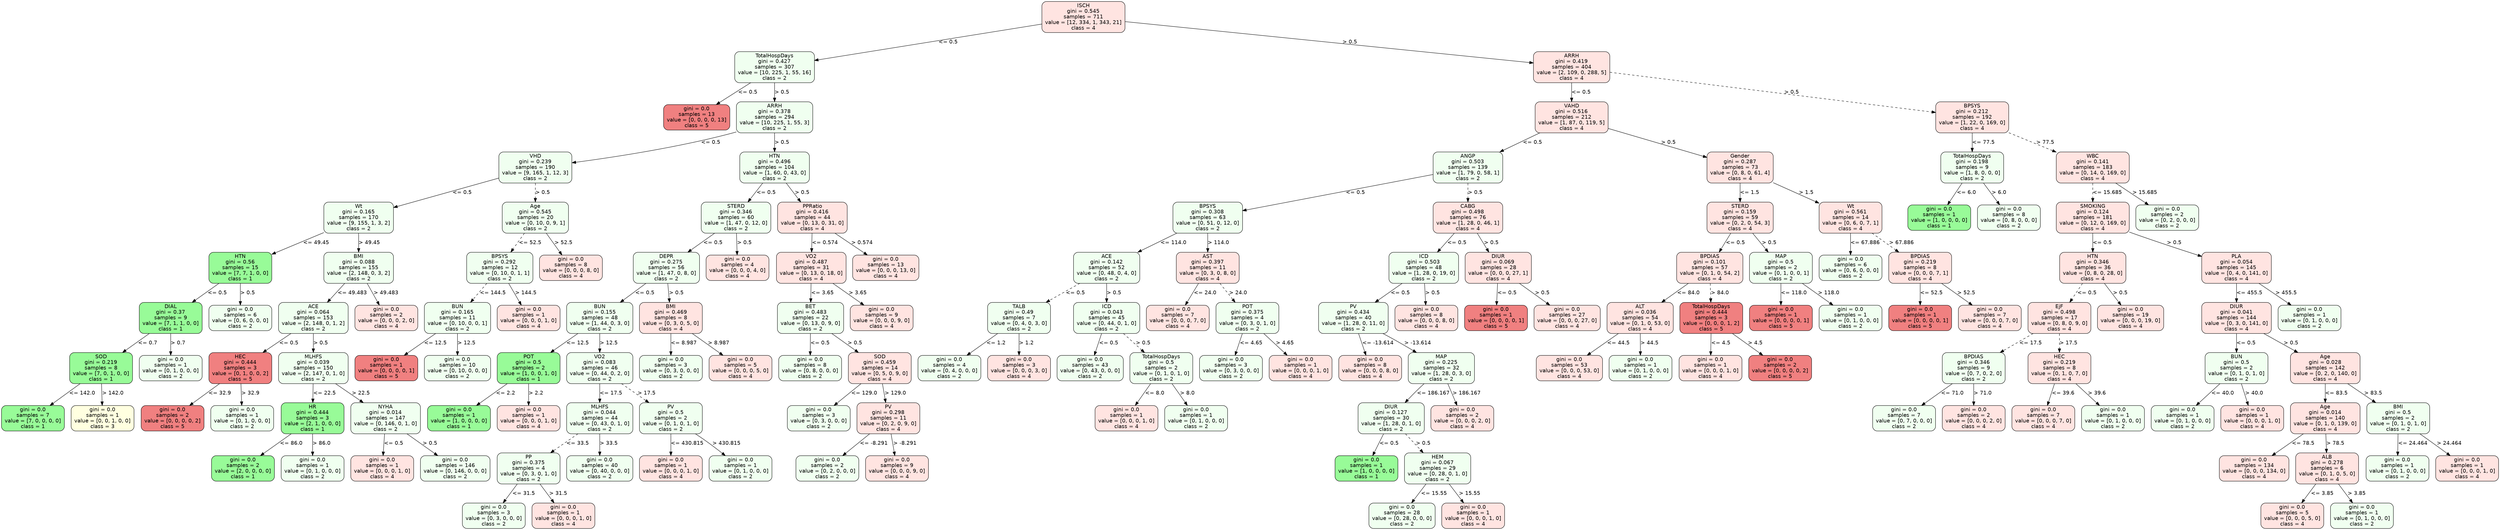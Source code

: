 strict digraph Tree {
	graph [bb="0,0,6670,1408"];
	node [color=black,
		fontname=helvetica,
		label="\N",
		shape=box,
		style="filled, rounded"
	];
	edge [fontname=helvetica];
	0	 [fillcolor=mistyrose,
		height=1.1528,
		label="ISCH\ngini = 0.545\nsamples = 711\nvalue = [12, 334, 1, 343, 21]\nclass = 4",
		pos="2890,1366.5",
		width=3.0833];
	1	 [fillcolor=honeydew,
		height=1.1528,
		label="TotalHospDays\ngini = 0.427\nsamples = 307\nvalue = [10, 225, 1, 55, 16]\nclass = 2",
		pos="2065,1232.5",
		width=2.9583];
	0 -> 1	 [label="<= 0.5",
		labelangle=45,
		labeldistance=2.5,
		lp="2529,1299.5",
		op="<=",
		param=0.5,
		pos="e,2171.6,1249.8 2778.7,1348.4 2622.8,1323.1 2340.7,1277.3 2181.8,1251.5",
		style=solid];
	64	 [fillcolor=mistyrose,
		height=1.1528,
		label="ARRH\ngini = 0.419\nsamples = 404\nvalue = [2, 109, 0, 288, 5]\nclass = 4",
		pos="4194,1232.5",
		width=2.8333];
	0 -> 64	 [label="> 0.5",
		labelangle=-45,
		labeldistance=2.5,
		lp="3602,1299.5",
		op=">",
		param=0.5,
		pos="e,4091.7,1243 3001.2,1355.1 3247.1,1329.8 3834.7,1269.4 4081.7,1244",
		style=solid];
	2	 [fillcolor=lightcoral,
		height=0.94444,
		label="gini = 0.0\nsamples = 13\nvalue = [0, 0, 0, 0, 13]\nclass = 5",
		pos="1857,1098.5",
		width=2.4583];
	1 -> 2	 [label="<= 0.5",
		lp="1994,1165.5",
		op="<=",
		param=0.5,
		pos="e,1909.8,1132.5 2000.3,1190.8 1974.2,1174 1944.2,1154.6 1918.4,1138",
		style=solid];
	3	 [fillcolor=honeydew,
		height=1.1528,
		label="ARRH\ngini = 0.378\nsamples = 294\nvalue = [10, 225, 1, 55, 3]\nclass = 2",
		pos="2065,1098.5",
		width=2.8333];
	1 -> 3	 [label="> 0.5",
		lp="2085,1165.5",
		op=">",
		param=0.5,
		pos="e,2065,1140.1 2065,1190.8 2065,1178 2065,1163.7 2065,1150.2",
		style=solid];
	4	 [fillcolor=honeydew,
		height=1.1528,
		label="VHD\ngini = 0.239\nsamples = 190\nvalue = [9, 165, 1, 12, 3]\nclass = 2",
		pos="1426,964.5",
		width=2.7083];
	3 -> 4	 [label="<= 0.5",
		lp="1895,1031.5",
		op="<=",
		param=0.5,
		pos="e,1523.5,976.1 1962.7,1059.5 1959.8,1058.6 1956.9,1057.8 1954,1057 1810.9,1018.1 1641.4,991.76 1533.7,977.45",
		style=solid];
	33	 [fillcolor=honeydew,
		height=1.1528,
		label="HTN\ngini = 0.496\nsamples = 104\nvalue = [1, 60, 0, 43, 0]\nclass = 2",
		pos="2065,964.5",
		width=2.5833];
	3 -> 33	 [label="> 0.5",
		lp="2085,1031.5",
		op=">",
		param=0.5,
		pos="e,2065,1006.1 2065,1056.8 2065,1044 2065,1029.7 2065,1016.2",
		style=solid];
	5	 [fillcolor=honeydew,
		height=1.1528,
		label="Wt\ngini = 0.165\nsamples = 170\nvalue = [9, 155, 1, 3, 2]\nclass = 2",
		pos="954,830.5",
		width=2.5833];
	4 -> 5	 [label="<= 0.5",
		lp="1231,897.5",
		op="<=",
		param=0.5,
		pos="e,1047.4,857.01 1328.5,936.82 1249.2,914.32 1137.8,882.67 1057.1,859.76",
		style=solid];
	26	 [fillcolor=honeydew,
		height=1.1528,
		label="Age\ngini = 0.545\nsamples = 20\nvalue = [0, 10, 0, 9, 1]\nclass = 2",
		pos="1426,830.5",
		width=2.4583];
	4 -> 26	 [label="> 0.5",
		lp="1446,897.5",
		op=">",
		param=0.5,
		pos="e,1426,872.14 1426,922.84 1426,909.98 1426,895.66 1426,882.21",
		style=dashed];
	6	 [fillcolor=palegreen,
		height=1.1528,
		label="HTN\ngini = 0.56\nsamples = 15\nvalue = [7, 7, 1, 0, 0]\nclass = 1",
		pos="638,696.5",
		width=2.3333];
	5 -> 6	 [label="<= 49.45",
		lp="841,763.5",
		op="<=",
		param=49.45,
		pos="e,722.09,732.16 860.9,791.02 820.11,773.72 772.34,753.47 731.5,736.15",
		style=solid];
	13	 [fillcolor=honeydew,
		height=1.1528,
		label="BMI\ngini = 0.088\nsamples = 155\nvalue = [2, 148, 0, 3, 2]\nclass = 2",
		pos="954,696.5",
		width=2.5833];
	5 -> 13	 [label="> 49.45",
		lp="983,763.5",
		op=">",
		param=49.45,
		pos="e,954,738.14 954,788.84 954,775.98 954,761.66 954,748.21",
		style=solid];
	7	 [fillcolor=palegreen,
		height=1.1528,
		label="DIAL\ngini = 0.37\nsamples = 9\nvalue = [7, 1, 1, 0, 0]\nclass = 1",
		pos="452,562.5",
		width=2.3333];
	6 -> 7	 [label="<= 0.5",
		lp="577,629.5",
		op="<=",
		param=0.5,
		pos="e,509.8,604.14 580.17,654.84 560.49,640.66 538.34,624.7 518.06,610.09",
		style=solid];
	12	 [fillcolor=honeydew,
		height=0.94444,
		label="gini = 0.0\nsamples = 6\nvalue = [0, 6, 0, 0, 0]\nclass = 2",
		pos="638,562.5",
		width=2.3333];
	6 -> 12	 [label="> 0.5",
		lp="658,629.5",
		op=">",
		param=0.5,
		pos="e,638,596.5 638,654.84 638,639.6 638,622.33 638,606.87",
		style=solid];
	8	 [fillcolor=palegreen,
		height=1.1528,
		label="SOD\ngini = 0.219\nsamples = 8\nvalue = [7, 0, 1, 0, 0]\nclass = 1",
		pos="266,428.5",
		width=2.3333];
	7 -> 8	 [label="<= 0.7",
		lp="391,495.5",
		op="<=",
		param=0.7,
		pos="e,323.8,470.14 394.17,520.84 374.49,506.66 352.34,490.7 332.06,476.09",
		style=solid];
	11	 [fillcolor=honeydew,
		height=0.94444,
		label="gini = 0.0\nsamples = 1\nvalue = [0, 1, 0, 0, 0]\nclass = 2",
		pos="452,428.5",
		width=2.3333];
	7 -> 11	 [label="> 0.7",
		lp="472,495.5",
		op=">",
		param=0.7,
		pos="e,452,462.5 452,520.84 452,505.6 452,488.33 452,472.87",
		style=solid];
	9	 [fillcolor=palegreen,
		height=0.94444,
		label="gini = 0.0\nsamples = 7\nvalue = [7, 0, 0, 0, 0]\nclass = 1",
		pos="84,294.5",
		width=2.3333];
	8 -> 9	 [label="<= 142.0",
		lp="216,361.5",
		op="<=",
		param=142.0,
		pos="e,130.18,328.5 209.41,386.84 186.74,370.14 160.72,350.98 138.28,334.46",
		style=solid];
	10	 [fillcolor=lightyellow,
		height=0.94444,
		label="gini = 0.0\nsamples = 1\nvalue = [0, 0, 1, 0, 0]\nclass = 3",
		pos="270,294.5",
		width=2.3333];
	8 -> 10	 [label="> 142.0",
		lp="298,361.5",
		op=">",
		param=142.0,
		pos="e,268.98,328.5 267.24,386.84 267.7,371.6 268.21,354.33 268.68,338.87",
		style=solid];
	14	 [fillcolor=honeydew,
		height=1.1528,
		label="ACE\ngini = 0.064\nsamples = 153\nvalue = [2, 148, 0, 1, 2]\nclass = 2",
		pos="833,562.5",
		width=2.5833];
	13 -> 14	 [label="<= 49.483",
		lp="937.5,629.5",
		op="<=",
		param=49.483,
		pos="e,870.6,604.14 916.38,654.84 904.09,641.22 890.32,625.97 877.56,611.85",
		style=solid];
	25	 [fillcolor=mistyrose,
		height=0.94444,
		label="gini = 0.0\nsamples = 2\nvalue = [0, 0, 0, 2, 0]\nclass = 4",
		pos="1028,562.5",
		width=2.3333];
	13 -> 25	 [label="> 49.483",
		lp="1027.5,629.5",
		op=">",
		param=49.483,
		pos="e,1009.2,596.5 977.01,654.84 985.66,639.17 995.51,621.33 1004.2,605.53",
		style=solid];
	15	 [fillcolor=lightcoral,
		height=1.1528,
		label="HEC\ngini = 0.444\nsamples = 3\nvalue = [0, 1, 0, 0, 2]\nclass = 5",
		pos="638,428.5",
		width=2.3333];
	14 -> 15	 [label="<= 0.5",
		lp="768,495.5",
		op="<=",
		param=0.5,
		pos="e,698.59,470.14 772.37,520.84 751.64,506.59 728.31,490.56 706.97,475.9",
		style=solid];
	18	 [fillcolor=honeydew,
		height=1.1528,
		label="MLHFS\ngini = 0.039\nsamples = 150\nvalue = [2, 147, 0, 1, 0]\nclass = 2",
		pos="833,428.5",
		width=2.5833];
	14 -> 18	 [label="> 0.5",
		lp="853,495.5",
		op=">",
		param=0.5,
		pos="e,833,470.14 833,520.84 833,507.98 833,493.66 833,480.21",
		style=solid];
	16	 [fillcolor=lightcoral,
		height=0.94444,
		label="gini = 0.0\nsamples = 2\nvalue = [0, 0, 0, 0, 2]\nclass = 5",
		pos="457,294.5",
		width=2.3333];
	15 -> 16	 [label="<= 32.9",
		lp="583.5,361.5",
		op="<=",
		param=32.9,
		pos="e,502.93,328.5 581.72,386.84 559.17,370.14 533.29,350.98 510.98,334.46",
		style=solid];
	17	 [fillcolor=honeydew,
		height=0.94444,
		label="gini = 0.0\nsamples = 1\nvalue = [0, 1, 0, 0, 0]\nclass = 2",
		pos="643,294.5",
		width=2.3333];
	15 -> 17	 [label="> 32.9",
		lp="665.5,361.5",
		op=">",
		param=32.9,
		pos="e,641.73,328.5 639.55,386.84 640.12,371.6 640.77,354.33 641.34,338.87",
		style=solid];
	19	 [fillcolor=palegreen,
		height=1.1528,
		label="HR\ngini = 0.444\nsamples = 3\nvalue = [2, 1, 0, 0, 0]\nclass = 1",
		pos="831,294.5",
		width=2.3333];
	18 -> 19	 [label="<= 22.5",
		lp="863.5,361.5",
		op="<=",
		param=22.5,
		pos="e,831.62,336.14 832.38,386.84 832.19,373.98 831.97,359.66 831.77,346.21",
		style=solid];
	22	 [fillcolor=honeydew,
		height=1.1528,
		label="NYHA\ngini = 0.014\nsamples = 147\nvalue = [0, 146, 0, 1, 0]\nclass = 2",
		pos="1026,294.5",
		width=2.5833];
	18 -> 22	 [label="> 22.5",
		lp="960.5,361.5",
		op=">",
		param=22.5,
		pos="e,966.03,336.14 893.01,386.84 913.52,372.59 936.62,356.56 957.73,341.9",
		style=solid];
	20	 [fillcolor=palegreen,
		height=0.94444,
		label="gini = 0.0\nsamples = 2\nvalue = [2, 0, 0, 0, 0]\nclass = 1",
		pos="645,160.5",
		width=2.3333];
	19 -> 20	 [label="<= 86.0",
		lp="774.5,227.5",
		op="<=",
		param=86.0,
		pos="e,692.2,194.5 773.17,252.84 749.99,236.14 723.4,216.98 700.47,200.46",
		style=solid];
	21	 [fillcolor=honeydew,
		height=0.94444,
		label="gini = 0.0\nsamples = 1\nvalue = [0, 1, 0, 0, 0]\nclass = 2",
		pos="831,160.5",
		width=2.3333];
	19 -> 21	 [label="> 86.0",
		lp="855.5,227.5",
		op=">",
		param=86.0,
		pos="e,831,194.5 831,252.84 831,237.6 831,220.33 831,204.87",
		style=solid];
	23	 [fillcolor=mistyrose,
		height=0.94444,
		label="gini = 0.0\nsamples = 1\nvalue = [0, 0, 0, 1, 0]\nclass = 4",
		pos="1017,160.5",
		width=2.3333];
	22 -> 23	 [label="<= 0.5",
		lp="1048,227.5",
		op="<=",
		param=0.5,
		pos="e,1019.3,194.5 1023.2,252.84 1022.2,237.6 1021,220.33 1020,204.87",
		style=solid];
	24	 [fillcolor=honeydew,
		height=0.94444,
		label="gini = 0.0\nsamples = 146\nvalue = [0, 146, 0, 0, 0]\nclass = 2",
		pos="1212,160.5",
		width=2.5833];
	22 -> 24	 [label="> 0.5",
		lp="1145,227.5",
		op=">",
		param=0.5,
		pos="e,1164.8,194.5 1083.8,252.84 1107,236.14 1133.6,216.98 1156.5,200.46",
		style=solid];
	27	 [fillcolor=honeydew,
		height=1.1528,
		label="BPSYS\ngini = 0.292\nsamples = 12\nvalue = [0, 10, 0, 1, 1]\nclass = 2",
		pos="1331,696.5",
		width=2.4583];
	26 -> 27	 [label="<= 52.5",
		lp="1412.5,763.5",
		op="<=",
		param=52.5,
		pos="e,1360.5,738.14 1396.5,788.84 1387,775.48 1376.4,760.54 1366.5,746.64",
		style=dashed];
	32	 [fillcolor=mistyrose,
		height=0.94444,
		label="gini = 0.0\nsamples = 8\nvalue = [0, 0, 0, 8, 0]\nclass = 4",
		pos="1521,696.5",
		width=2.3333];
	26 -> 32	 [label="> 52.5",
		lp="1501.5,763.5",
		op=">",
		param=52.5,
		pos="e,1496.9,730.5 1455.5,788.84 1466.8,773.02 1479.5,754.99 1490.8,739.09",
		style=solid];
	28	 [fillcolor=honeydew,
		height=1.1528,
		label="BUN\ngini = 0.165\nsamples = 11\nvalue = [0, 10, 0, 0, 1]\nclass = 2",
		pos="1218,562.5",
		width=2.4583];
	27 -> 28	 [label="<= 144.5",
		lp="1313,629.5",
		op="<=",
		param=144.5,
		pos="e,1253.1,604.14 1295.9,654.84 1284.4,641.22 1271.5,625.97 1259.6,611.85",
		style=dashed];
	31	 [fillcolor=mistyrose,
		height=0.94444,
		label="gini = 0.0\nsamples = 1\nvalue = [0, 0, 0, 1, 0]\nclass = 4",
		pos="1408,562.5",
		width=2.3333];
	27 -> 31	 [label="> 144.5",
		lp="1401,629.5",
		op=">",
		param=144.5,
		pos="e,1388.5,596.5 1354.9,654.84 1363.9,639.17 1374.2,621.33 1383.3,605.53",
		style=solid];
	29	 [fillcolor=lightcoral,
		height=0.94444,
		label="gini = 0.0\nsamples = 1\nvalue = [0, 0, 0, 0, 1]\nclass = 5",
		pos="1028,428.5",
		width=2.3333];
	28 -> 29	 [label="<= 12.5",
		lp="1159.5,495.5",
		op="<=",
		param=12.5,
		pos="e,1076.2,462.5 1158.9,520.84 1135.3,504.14 1108.1,484.98 1084.7,468.46",
		style=solid];
	30	 [fillcolor=honeydew,
		height=0.94444,
		label="gini = 0.0\nsamples = 10\nvalue = [0, 10, 0, 0, 0]\nclass = 2",
		pos="1218,428.5",
		width=2.4583];
	28 -> 30	 [label="> 12.5",
		lp="1242.5,495.5",
		op=">",
		param=12.5,
		pos="e,1218,462.5 1218,520.84 1218,505.6 1218,488.33 1218,472.87",
		style=solid];
	34	 [fillcolor=honeydew,
		height=1.1528,
		label="STERD\ngini = 0.346\nsamples = 60\nvalue = [1, 47, 0, 12, 0]\nclass = 2",
		pos="1962,830.5",
		width=2.5833];
	33 -> 34	 [label="<= 0.5",
		lp="2043,897.5",
		op="<=",
		param=0.5,
		pos="e,1994,872.14 2033,922.84 2022.6,909.35 2011,894.26 2000.2,880.24",
		style=solid];
	53	 [fillcolor=mistyrose,
		height=1.1528,
		label="PPRatio\ngini = 0.416\nsamples = 44\nvalue = [0, 13, 0, 31, 0]\nclass = 4",
		pos="2166,830.5",
		width=2.5833];
	33 -> 53	 [label="> 0.5",
		lp="2139,897.5",
		op=">",
		param=0.5,
		pos="e,2134.6,872.14 2096.4,922.84 2106.6,909.35 2117.9,894.26 2128.5,880.24",
		style=solid];
	35	 [fillcolor=honeydew,
		height=1.1528,
		label="DEPR\ngini = 0.275\nsamples = 56\nvalue = [1, 47, 0, 8, 0]\nclass = 2",
		pos="1776,696.5",
		width=2.4583];
	34 -> 35	 [label="<= 0.5",
		lp="1901,763.5",
		op="<=",
		param=0.5,
		pos="e,1833.8,738.14 1904.2,788.84 1884.5,774.66 1862.3,758.7 1842.1,744.09",
		style=solid];
	52	 [fillcolor=mistyrose,
		height=0.94444,
		label="gini = 0.0\nsamples = 4\nvalue = [0, 0, 0, 4, 0]\nclass = 4",
		pos="1966,696.5",
		width=2.3333];
	34 -> 52	 [label="> 0.5",
		lp="1985,763.5",
		op=">",
		param=0.5,
		pos="e,1965,730.5 1963.2,788.84 1963.7,773.6 1964.2,756.33 1964.7,740.87",
		style=solid];
	36	 [fillcolor=honeydew,
		height=1.1528,
		label="BUN\ngini = 0.155\nsamples = 48\nvalue = [1, 44, 0, 3, 0]\nclass = 2",
		pos="1598,562.5",
		width=2.4583];
	35 -> 36	 [label="<= 0.5",
		lp="1719,629.5",
		op="<=",
		param=0.5,
		pos="e,1653.3,604.14 1720.7,654.84 1701.9,640.72 1680.8,624.84 1661.5,610.29",
		style=solid];
	49	 [fillcolor=mistyrose,
		height=1.1528,
		label="BMI\ngini = 0.469\nsamples = 8\nvalue = [0, 3, 0, 5, 0]\nclass = 4",
		pos="1788,562.5",
		width=2.3333];
	35 -> 49	 [label="> 0.5",
		lp="1803,629.5",
		op=">",
		param=0.5,
		pos="e,1784.3,604.14 1779.7,654.84 1780.9,641.98 1782.2,627.66 1783.4,614.21",
		style=solid];
	37	 [fillcolor=palegreen,
		height=1.1528,
		label="POT\ngini = 0.5\nsamples = 2\nvalue = [1, 0, 0, 1, 0]\nclass = 1",
		pos="1408,428.5",
		width=2.3333];
	36 -> 37	 [label="<= 12.5",
		lp="1539.5,495.5",
		op="<=",
		param=12.5,
		pos="e,1467,470.14 1538.9,520.84 1518.8,506.66 1496.2,490.7 1475.5,476.09",
		style=solid];
	40	 [fillcolor=honeydew,
		height=1.1528,
		label="VO2\ngini = 0.083\nsamples = 46\nvalue = [0, 44, 0, 2, 0]\nclass = 2",
		pos="1598,428.5",
		width=2.4583];
	36 -> 40	 [label="> 12.5",
		lp="1622.5,495.5",
		op=">",
		param=12.5,
		pos="e,1598,470.14 1598,520.84 1598,507.98 1598,493.66 1598,480.21",
		style=solid];
	38	 [fillcolor=palegreen,
		height=0.94444,
		label="gini = 0.0\nsamples = 1\nvalue = [1, 0, 0, 0, 0]\nclass = 1",
		pos="1222,294.5",
		width=2.3333];
	37 -> 38	 [label="<= 2.2",
		lp="1347,361.5",
		op="<=",
		param=2.2,
		pos="e,1269.2,328.5 1350.2,386.84 1327,370.14 1300.4,350.98 1277.5,334.46",
		style=solid];
	39	 [fillcolor=mistyrose,
		height=0.94444,
		label="gini = 0.0\nsamples = 1\nvalue = [0, 0, 0, 1, 0]\nclass = 4",
		pos="1408,294.5",
		width=2.3333];
	37 -> 39	 [label="> 2.2",
		lp="1428,361.5",
		op=">",
		param=2.2,
		pos="e,1408,328.5 1408,386.84 1408,371.6 1408,354.33 1408,338.87",
		style=solid];
	41	 [fillcolor=honeydew,
		height=1.1528,
		label="MLHFS\ngini = 0.044\nsamples = 44\nvalue = [0, 43, 0, 1, 0]\nclass = 2",
		pos="1598,294.5",
		width=2.4583];
	40 -> 41	 [label="<= 17.5",
		lp="1628.5,361.5",
		op="<=",
		param=17.5,
		pos="e,1598,336.14 1598,386.84 1598,373.98 1598,359.66 1598,346.21",
		style=solid];
	46	 [fillcolor=honeydew,
		height=1.1528,
		label="PV\ngini = 0.5\nsamples = 2\nvalue = [0, 1, 0, 1, 0]\nclass = 2",
		pos="1788,294.5",
		width=2.3333];
	40 -> 46	 [label="> 17.5",
		lp="1723.5,361.5",
		op=">",
		param=17.5,
		pos="e,1729,336.14 1657.1,386.84 1677.2,372.66 1699.8,356.7 1720.5,342.09",
		style=dashed];
	42	 [fillcolor=honeydew,
		height=1.1528,
		label="PP\ngini = 0.375\nsamples = 4\nvalue = [0, 3, 0, 1, 0]\nclass = 2",
		pos="1408,160.5",
		width=2.3333];
	41 -> 42	 [label="<= 33.5",
		lp="1539.5,227.5",
		op="<=",
		param=33.5,
		pos="e,1467,202.14 1538.9,252.84 1518.8,238.66 1496.2,222.7 1475.5,208.09",
		style=dashed];
	45	 [fillcolor=honeydew,
		height=0.94444,
		label="gini = 0.0\nsamples = 40\nvalue = [0, 40, 0, 0, 0]\nclass = 2",
		pos="1598,160.5",
		width=2.4583];
	41 -> 45	 [label="> 33.5",
		lp="1622.5,227.5",
		op=">",
		param=33.5,
		pos="e,1598,194.5 1598,252.84 1598,237.6 1598,220.33 1598,204.87",
		style=solid];
	43	 [fillcolor=honeydew,
		height=0.94444,
		label="gini = 0.0\nsamples = 3\nvalue = [0, 3, 0, 0, 0]\nclass = 2",
		pos="1315,34",
		width=2.3333];
	42 -> 43	 [label="<= 31.5",
		lp="1392.5,93.5",
		op="<=",
		param=31.5,
		pos="e,1340.1,68.142 1377.3,118.73 1367.3,105.14 1356.2,90.052 1346.2,76.417",
		style=solid];
	44	 [fillcolor=mistyrose,
		height=0.94444,
		label="gini = 0.0\nsamples = 1\nvalue = [0, 0, 0, 1, 0]\nclass = 4",
		pos="1501,34",
		width=2.3333];
	42 -> 44	 [label="> 31.5",
		lp="1485.5,93.5",
		op=">",
		param=31.5,
		pos="e,1475.9,68.142 1438.7,118.73 1448.7,105.14 1459.8,90.052 1469.8,76.417",
		style=solid];
	47	 [fillcolor=mistyrose,
		height=0.94444,
		label="gini = 0.0\nsamples = 1\nvalue = [0, 0, 0, 1, 0]\nclass = 4",
		pos="1788,160.5",
		width=2.3333];
	46 -> 47	 [label="<= 430.815",
		lp="1832,227.5",
		op="<=",
		param=430.815,
		pos="e,1788,194.5 1788,252.84 1788,237.6 1788,220.33 1788,204.87",
		style=solid];
	48	 [fillcolor=honeydew,
		height=0.94444,
		label="gini = 0.0\nsamples = 1\nvalue = [0, 1, 0, 0, 0]\nclass = 2",
		pos="1974,160.5",
		width=2.3333];
	46 -> 48	 [label="> 430.815",
		lp="1937,227.5",
		op=">",
		param=430.815,
		pos="e,1932.5,194.76 1854.3,252.68 1863.1,246.87 1871.8,240.88 1880,235 1894.7,224.45 1910.3,212.47 1924.4,201.26",
		style=solid];
	50	 [fillcolor=honeydew,
		height=0.94444,
		label="gini = 0.0\nsamples = 3\nvalue = [0, 3, 0, 0, 0]\nclass = 2",
		pos="1788,428.5",
		width=2.3333];
	49 -> 50	 [label="<= 8.987",
		lp="1823,495.5",
		op="<=",
		param=8.987,
		pos="e,1788,462.5 1788,520.84 1788,505.6 1788,488.33 1788,472.87",
		style=solid];
	51	 [fillcolor=mistyrose,
		height=0.94444,
		label="gini = 0.0\nsamples = 5\nvalue = [0, 0, 0, 5, 0]\nclass = 4",
		pos="1974,428.5",
		width=2.3333];
	49 -> 51	 [label="> 8.987",
		lp="1916,495.5",
		op=">",
		param=8.987,
		pos="e,1926.8,462.5 1845.8,520.84 1869,504.14 1895.6,484.98 1918.5,468.46",
		style=solid];
	54	 [fillcolor=mistyrose,
		height=1.1528,
		label="VO2\ngini = 0.487\nsamples = 31\nvalue = [0, 13, 0, 18, 0]\nclass = 4",
		pos="2163,696.5",
		width=2.5833];
	53 -> 54	 [label="<= 0.574",
		lp="2200,763.5",
		op="<=",
		param=0.574,
		pos="e,2163.9,738.14 2165.1,788.84 2164.8,775.98 2164.5,761.66 2164.2,748.21",
		style=solid];
	63	 [fillcolor=mistyrose,
		height=0.94444,
		label="gini = 0.0\nsamples = 13\nvalue = [0, 0, 0, 13, 0]\nclass = 4",
		pos="2362,696.5",
		width=2.4583];
	53 -> 63	 [label="> 0.574",
		lp="2299,763.5",
		op=">",
		param=0.574,
		pos="e,2312.3,730.5 2226.9,788.84 2251.5,772.07 2279.6,752.82 2303.9,736.24",
		style=solid];
	55	 [fillcolor=honeydew,
		height=1.1528,
		label="BET\ngini = 0.483\nsamples = 22\nvalue = [0, 13, 0, 9, 0]\nclass = 2",
		pos="2161,562.5",
		width=2.4583];
	54 -> 55	 [label="<= 3.65",
		lp="2193.5,629.5",
		op="<=",
		param=3.65,
		pos="e,2161.6,604.14 2162.4,654.84 2162.2,641.98 2162,627.66 2161.8,614.21",
		style=solid];
	62	 [fillcolor=mistyrose,
		height=0.94444,
		label="gini = 0.0\nsamples = 9\nvalue = [0, 0, 0, 9, 0]\nclass = 4",
		pos="2351,562.5",
		width=2.3333];
	54 -> 62	 [label="> 3.65",
		lp="2287.5,629.5",
		op=">",
		param=3.65,
		pos="e,2303.3,596.5 2221.5,654.84 2244.9,638.14 2271.8,618.98 2294.9,602.46",
		style=solid];
	56	 [fillcolor=honeydew,
		height=0.94444,
		label="gini = 0.0\nsamples = 8\nvalue = [0, 8, 0, 0, 0]\nclass = 2",
		pos="2160,428.5",
		width=2.3333];
	55 -> 56	 [label="<= 0.5",
		lp="2187,495.5",
		op="<=",
		param=0.5,
		pos="e,2160.3,462.5 2160.7,520.84 2160.6,505.6 2160.4,488.33 2160.3,472.87",
		style=solid];
	57	 [fillcolor=mistyrose,
		height=1.1528,
		label="SOD\ngini = 0.459\nsamples = 14\nvalue = [0, 5, 0, 9, 0]\nclass = 4",
		pos="2346,428.5",
		width=2.3333];
	55 -> 57	 [label="> 0.5",
		lp="2280,495.5",
		op=">",
		param=0.5,
		pos="e,2288.5,470.14 2218.5,520.84 2238.1,506.66 2260.1,490.7 2280.3,476.09",
		style=solid];
	58	 [fillcolor=honeydew,
		height=0.94444,
		label="gini = 0.0\nsamples = 3\nvalue = [0, 3, 0, 0, 0]\nclass = 2",
		pos="2183,294.5",
		width=2.3333];
	57 -> 58	 [label="<= 129.0",
		lp="2305,361.5",
		op="<=",
		param=129.0,
		pos="e,2224.4,328.5 2295.3,386.84 2275.2,370.29 2252.1,351.32 2232.1,334.9",
		style=solid];
	59	 [fillcolor=mistyrose,
		height=1.1528,
		label="PV\ngini = 0.298\nsamples = 11\nvalue = [0, 2, 0, 9, 0]\nclass = 4",
		pos="2369,294.5",
		width=2.3333];
	57 -> 59	 [label="> 129.0",
		lp="2388,361.5",
		op=">",
		param=129.0,
		pos="e,2361.9,336.14 2353.2,386.84 2355.4,373.98 2357.8,359.66 2360.1,346.21",
		style=solid];
	60	 [fillcolor=honeydew,
		height=0.94444,
		label="gini = 0.0\nsamples = 2\nvalue = [0, 2, 0, 0, 0]\nclass = 2",
		pos="2206,160.5",
		width=2.3333];
	59 -> 60	 [label="<= -8.291",
		lp="2330.5,227.5",
		op="<=",
		param=-8.291,
		pos="e,2247.4,194.5 2318.3,252.84 2298.2,236.29 2275.1,217.32 2255.1,200.9",
		style=solid];
	61	 [fillcolor=mistyrose,
		height=0.94444,
		label="gini = 0.0\nsamples = 9\nvalue = [0, 0, 0, 9, 0]\nclass = 4",
		pos="2392,160.5",
		width=2.3333];
	59 -> 61	 [label="> -8.291",
		lp="2413.5,227.5",
		op=">",
		param=-8.291,
		pos="e,2386.2,194.5 2376.2,252.84 2378.8,237.46 2381.8,219.99 2384.5,204.42",
		style=solid];
	65	 [fillcolor=mistyrose,
		height=1.1528,
		label="VAHD\ngini = 0.516\nsamples = 212\nvalue = [1, 87, 0, 119, 5]\nclass = 4",
		pos="4194,1098.5",
		width=2.7083];
	64 -> 65	 [label="<= 0.5",
		lp="4220,1165.5",
		op="<=",
		param=0.5,
		pos="e,4194,1140.1 4194,1190.8 4194,1178 4194,1163.7 4194,1150.2",
		style=solid];
	114	 [fillcolor=mistyrose,
		height=1.1528,
		label="BPSYS\ngini = 0.212\nsamples = 192\nvalue = [1, 22, 0, 169, 0]\nclass = 4",
		pos="5264,1098.5",
		width=2.7083];
	64 -> 114	 [label="> 0.5",
		lp="4782,1165.5",
		op=">",
		param=0.5,
		pos="e,5166.3,1110.7 4296.1,1219.7 4498.6,1194.4 4949.3,1137.9 5156.3,1112",
		style=dashed];
	66	 [fillcolor=honeydew,
		height=1.1528,
		label="ANGP\ngini = 0.503\nsamples = 139\nvalue = [1, 79, 0, 58, 1]\nclass = 2",
		pos="3917,964.5",
		width=2.5833];
	65 -> 66	 [label="<= 0.5",
		lp="4090,1031.5",
		op="<=",
		param=0.5,
		pos="e,4003.1,1006.1 4107.9,1056.8 4077.5,1042.2 4043.2,1025.6 4012.2,1010.5",
		style=solid];
	97	 [fillcolor=mistyrose,
		height=1.1528,
		label="Gender\ngini = 0.287\nsamples = 73\nvalue = [0, 8, 0, 61, 4]\nclass = 4",
		pos="4644,964.5",
		width=2.4583];
	65 -> 97	 [label="> 0.5",
		lp="4453,1031.5",
		op=">",
		param=0.5,
		pos="e,4555.3,990.91 4291.6,1069.4 4366.7,1047.1 4470,1016.3 4545.4,993.88",
		style=solid];
	67	 [fillcolor=honeydew,
		height=1.1528,
		label="BPSYS\ngini = 0.308\nsamples = 63\nvalue = [0, 51, 0, 12, 0]\nclass = 2",
		pos="3222,830.5",
		width=2.5833];
	66 -> 67	 [label="<= 0.5",
		lp="3617,897.5",
		op="<=",
		param=0.5,
		pos="e,3315,848.43 3824,946.57 3694.3,921.56 3459.8,876.35 3324.9,850.35",
		style=solid];
	82	 [fillcolor=mistyrose,
		height=1.1528,
		label="CABG\ngini = 0.498\nsamples = 76\nvalue = [1, 28, 0, 46, 1]\nclass = 4",
		pos="3917,830.5",
		width=2.5833];
	66 -> 82	 [label="> 0.5",
		lp="3937,897.5",
		op=">",
		param=0.5,
		pos="e,3917,872.14 3917,922.84 3917,909.98 3917,895.66 3917,882.21",
		style=dashed];
	68	 [fillcolor=honeydew,
		height=1.1528,
		label="ACE\ngini = 0.142\nsamples = 52\nvalue = [0, 48, 0, 4, 0]\nclass = 2",
		pos="2952,696.5",
		width=2.4583];
	67 -> 68	 [label="<= 114.0",
		lp="3131,763.5",
		op="<=",
		param=114.0,
		pos="e,3035.9,738.14 3138.1,788.84 3108.6,774.21 3075.3,757.71 3045.2,742.73",
		style=solid];
	77	 [fillcolor=mistyrose,
		height=1.1528,
		label="AST\ngini = 0.397\nsamples = 11\nvalue = [0, 3, 0, 8, 0]\nclass = 4",
		pos="3222,696.5",
		width=2.3333];
	67 -> 77	 [label="> 114.0",
		lp="3251,763.5",
		op=">",
		param=114.0,
		pos="e,3222,738.14 3222,788.84 3222,775.98 3222,761.66 3222,748.21",
		style=solid];
	69	 [fillcolor=honeydew,
		height=1.1528,
		label="TALB\ngini = 0.49\nsamples = 7\nvalue = [0, 4, 0, 3, 0]\nclass = 2",
		pos="2718,562.5",
		width=2.3333];
	68 -> 69	 [label="<= 0.5",
		lp="2869,629.5",
		op="<=",
		param=0.5,
		pos="e,2790.7,604.14 2879.2,654.84 2853.9,640.34 2825.4,623.99 2799.4,609.12",
		style=dashed];
	72	 [fillcolor=honeydew,
		height=1.1528,
		label="ICD\ngini = 0.043\nsamples = 45\nvalue = [0, 44, 0, 1, 0]\nclass = 2",
		pos="2952,562.5",
		width=2.4583];
	68 -> 72	 [label="> 0.5",
		lp="2972,629.5",
		op=">",
		param=0.5,
		pos="e,2952,604.14 2952,654.84 2952,641.98 2952,627.66 2952,614.21",
		style=solid];
	70	 [fillcolor=honeydew,
		height=0.94444,
		label="gini = 0.0\nsamples = 4\nvalue = [0, 4, 0, 0, 0]\nclass = 2",
		pos="2532,428.5",
		width=2.3333];
	69 -> 70	 [label="<= 1.2",
		lp="2657,495.5",
		op="<=",
		param=1.2,
		pos="e,2579.2,462.5 2660.2,520.84 2637,504.14 2610.4,484.98 2587.5,468.46",
		style=solid];
	71	 [fillcolor=mistyrose,
		height=0.94444,
		label="gini = 0.0\nsamples = 3\nvalue = [0, 0, 0, 3, 0]\nclass = 4",
		pos="2718,428.5",
		width=2.3333];
	69 -> 71	 [label="> 1.2",
		lp="2738,495.5",
		op=">",
		param=1.2,
		pos="e,2718,462.5 2718,520.84 2718,505.6 2718,488.33 2718,472.87",
		style=solid];
	73	 [fillcolor=honeydew,
		height=0.94444,
		label="gini = 0.0\nsamples = 43\nvalue = [0, 43, 0, 0, 0]\nclass = 2",
		pos="2908,428.5",
		width=2.4583];
	72 -> 73	 [label="<= 0.5",
		lp="2958,495.5",
		op="<=",
		param=0.5,
		pos="e,2919.2,462.5 2938.3,520.84 2933.3,505.46 2927.5,487.99 2922.4,472.42",
		style=solid];
	74	 [fillcolor=honeydew,
		height=1.1528,
		label="TotalHospDays\ngini = 0.5\nsamples = 2\nvalue = [0, 1, 0, 1, 0]\nclass = 2",
		pos="3098,428.5",
		width=2.3333];
	72 -> 74	 [label="> 0.5",
		lp="3050,495.5",
		op=">",
		param=0.5,
		pos="e,3052.6,470.14 2997.4,520.84 3012.5,506.97 3029.5,491.41 3045.1,477.07",
		style=dashed];
	75	 [fillcolor=mistyrose,
		height=0.94444,
		label="gini = 0.0\nsamples = 1\nvalue = [0, 0, 0, 1, 0]\nclass = 4",
		pos="3005,294.5",
		width=2.3333];
	74 -> 75	 [label="<= 8.0",
		lp="3081,361.5",
		op="<=",
		param=8.0,
		pos="e,3028.6,328.5 3069.1,386.84 3058.1,371.02 3045.6,352.99 3034.6,337.09",
		style=solid];
	76	 [fillcolor=honeydew,
		height=0.94444,
		label="gini = 0.0\nsamples = 1\nvalue = [0, 1, 0, 0, 0]\nclass = 2",
		pos="3191,294.5",
		width=2.3333];
	74 -> 76	 [label="> 8.0",
		lp="3168,361.5",
		op=">",
		param=8.0,
		pos="e,3167.4,328.5 3126.9,386.84 3137.9,371.02 3150.4,352.99 3161.4,337.09",
		style=solid];
	78	 [fillcolor=mistyrose,
		height=0.94444,
		label="gini = 0.0\nsamples = 7\nvalue = [0, 0, 0, 7, 0]\nclass = 4",
		pos="3142,562.5",
		width=2.3333];
	77 -> 78	 [label="<= 24.0",
		lp="3215.5,629.5",
		op="<=",
		param=24.0,
		pos="e,3162.3,596.5 3197.1,654.84 3187.7,639.02 3176.9,620.99 3167.4,605.09",
		style=solid];
	79	 [fillcolor=honeydew,
		height=1.1528,
		label="POT\ngini = 0.375\nsamples = 4\nvalue = [0, 3, 0, 1, 0]\nclass = 2",
		pos="3328,562.5",
		width=2.3333];
	77 -> 79	 [label="> 24.0",
		lp="3303.5,629.5",
		op=">",
		param=24.0,
		pos="e,3295.1,604.14 3255,654.84 3265.6,641.35 3277.6,626.26 3288.7,612.24",
		style=dashed];
	80	 [fillcolor=honeydew,
		height=0.94444,
		label="gini = 0.0\nsamples = 3\nvalue = [0, 3, 0, 0, 0]\nclass = 2",
		pos="3284,428.5",
		width=2.3333];
	79 -> 80	 [label="<= 4.65",
		lp="3338.5,495.5",
		op="<=",
		param=4.65,
		pos="e,3295.2,462.5 3314.3,520.84 3309.3,505.46 3303.5,487.99 3298.4,472.42",
		style=solid];
	81	 [fillcolor=mistyrose,
		height=0.94444,
		label="gini = 0.0\nsamples = 1\nvalue = [0, 0, 0, 1, 0]\nclass = 4",
		pos="3470,428.5",
		width=2.3333];
	79 -> 81	 [label="> 4.65",
		lp="3428.5,495.5",
		op=">",
		param=4.65,
		pos="e,3434,462.5 3372.2,520.84 3389.4,504.58 3409.1,485.99 3426.3,469.77",
		style=solid];
	83	 [fillcolor=honeydew,
		height=1.1528,
		label="ICD\ngini = 0.503\nsamples = 48\nvalue = [1, 28, 0, 19, 0]\nclass = 2",
		pos="3799,696.5",
		width=2.5833];
	82 -> 83	 [label="<= 0.5",
		lp="3888,763.5",
		op="<=",
		param=0.5,
		pos="e,3835.7,738.14 3880.3,788.84 3868.3,775.22 3854.9,759.97 3842.5,745.85",
		style=solid];
	94	 [fillcolor=mistyrose,
		height=1.1528,
		label="DIUR\ngini = 0.069\nsamples = 28\nvalue = [0, 0, 0, 27, 1]\nclass = 4",
		pos="3998,696.5",
		width=2.4583];
	82 -> 94	 [label="> 0.5",
		lp="3980,763.5",
		op=">",
		param=0.5,
		pos="e,3972.8,738.14 3942.2,788.84 3950.2,775.6 3959.1,760.82 3967.5,747.03",
		style=solid];
	84	 [fillcolor=honeydew,
		height=1.1528,
		label="PV\ngini = 0.434\nsamples = 40\nvalue = [1, 28, 0, 11, 0]\nclass = 2",
		pos="3611,562.5",
		width=2.5833];
	83 -> 84	 [label="<= 0.5",
		lp="3737,629.5",
		op="<=",
		param=0.5,
		pos="e,3669.4,604.14 3740.5,654.84 3720.7,640.66 3698.3,624.7 3677.8,610.09",
		style=solid];
	93	 [fillcolor=mistyrose,
		height=0.94444,
		label="gini = 0.0\nsamples = 8\nvalue = [0, 0, 0, 8, 0]\nclass = 4",
		pos="3806,562.5",
		width=2.3333];
	83 -> 93	 [label="> 0.5",
		lp="3823,629.5",
		op=">",
		param=0.5,
		pos="e,3804.2,596.5 3801.2,654.84 3802,639.6 3802.9,622.33 3803.7,606.87",
		style=solid];
	85	 [fillcolor=mistyrose,
		height=0.94444,
		label="gini = 0.0\nsamples = 8\nvalue = [0, 0, 0, 8, 0]\nclass = 4",
		pos="3656,428.5",
		width=2.3333];
	84 -> 85	 [label="<= -13.614",
		lp="3677,495.5",
		op="<=",
		param=-13.614,
		pos="e,3644.6,462.5 3625,520.84 3630.2,505.46 3636,487.99 3641.3,472.42",
		style=solid];
	86	 [fillcolor=honeydew,
		height=1.1528,
		label="MAP\ngini = 0.225\nsamples = 32\nvalue = [1, 28, 0, 3, 0]\nclass = 2",
		pos="3846,428.5",
		width=2.4583];
	84 -> 86	 [label="> -13.614",
		lp="3783,495.5",
		op=">",
		param=-13.614,
		pos="e,3778.7,470.18 3690.5,520.96 3701.5,515.02 3712.6,508.93 3723,503 3738.2,494.34 3754.4,484.83 3769.8,475.58",
		style=solid];
	87	 [fillcolor=honeydew,
		height=1.1528,
		label="DIUR\ngini = 0.127\nsamples = 30\nvalue = [1, 28, 0, 1, 0]\nclass = 2",
		pos="3712,294.5",
		width=2.4583];
	86 -> 87	 [label="<= 186.167",
		lp="3825,361.5",
		op="<=",
		param=186.167,
		pos="e,3749.4,336.06 3799.4,386.7 3793.1,380.84 3786.9,374.82 3781,369 3772.9,360.92 3764.4,352.15 3756.4,343.55",
		style=solid];
	92	 [fillcolor=mistyrose,
		height=0.94444,
		label="gini = 0.0\nsamples = 2\nvalue = [0, 0, 0, 2, 0]\nclass = 4",
		pos="3902,294.5",
		width=2.3333];
	86 -> 92	 [label="> 186.167",
		lp="3914,361.5",
		op=">",
		param=186.167,
		pos="e,3887.8,328.5 3863.4,386.84 3869.9,371.31 3877.3,353.66 3883.8,337.98",
		style=solid];
	88	 [fillcolor=palegreen,
		height=0.94444,
		label="gini = 0.0\nsamples = 1\nvalue = [1, 0, 0, 0, 0]\nclass = 1",
		pos="3646,160.5",
		width=2.3333];
	87 -> 88	 [label="<= 0.5",
		lp="3707,227.5",
		op="<=",
		param=0.5,
		pos="e,3662.7,194.5 3691.5,252.84 3683.8,237.17 3675,219.33 3667.2,203.53",
		style=solid];
	89	 [fillcolor=honeydew,
		height=1.1528,
		label="HEM\ngini = 0.067\nsamples = 29\nvalue = [0, 28, 0, 1, 0]\nclass = 2",
		pos="3836,160.5",
		width=2.4583];
	87 -> 89	 [label="> 0.5",
		lp="3798,227.5",
		op=">",
		param=0.5,
		pos="e,3797.5,202.14 3750.6,252.84 3763.2,239.22 3777.3,223.97 3790.3,209.85",
		style=dashed];
	90	 [fillcolor=honeydew,
		height=0.94444,
		label="gini = 0.0\nsamples = 28\nvalue = [0, 28, 0, 0, 0]\nclass = 2",
		pos="3741,34",
		width=2.4583];
	89 -> 90	 [label="<= 15.55",
		lp="3824,93.5",
		op="<=",
		param=15.55,
		pos="e,3766.6,68.142 3804.6,118.73 3794.4,105.14 3783.1,90.052 3772.9,76.417",
		style=solid];
	91	 [fillcolor=mistyrose,
		height=0.94444,
		label="gini = 0.0\nsamples = 1\nvalue = [0, 0, 0, 1, 0]\nclass = 4",
		pos="3931,34",
		width=2.3333];
	89 -> 91	 [label="> 15.55",
		lp="3919,93.5",
		op=">",
		param=15.55,
		pos="e,3905.4,68.142 3867.4,118.73 3877.6,105.14 3888.9,90.052 3899.1,76.417",
		style=solid];
	95	 [fillcolor=lightcoral,
		height=0.94444,
		label="gini = 0.0\nsamples = 1\nvalue = [0, 0, 0, 0, 1]\nclass = 5",
		pos="3992,562.5",
		width=2.3333];
	94 -> 95	 [label="<= 0.5",
		lp="4022,629.5",
		op="<=",
		param=0.5,
		pos="e,3993.5,596.5 3996.1,654.84 3995.5,639.6 3994.7,622.33 3994,606.87",
		style=solid];
	96	 [fillcolor=mistyrose,
		height=0.94444,
		label="gini = 0.0\nsamples = 27\nvalue = [0, 0, 0, 27, 0]\nclass = 4",
		pos="4182,562.5",
		width=2.4583];
	94 -> 96	 [label="> 0.5",
		lp="4116,629.5",
		op=">",
		param=0.5,
		pos="e,4135.3,596.5 4055.2,654.84 4078.1,638.14 4104.4,618.98 4127.1,602.46",
		style=solid];
	98	 [fillcolor=mistyrose,
		height=1.1528,
		label="STERD\ngini = 0.159\nsamples = 59\nvalue = [0, 2, 0, 54, 3]\nclass = 4",
		pos="4644,830.5",
		width=2.4583];
	97 -> 98	 [label="<= 1.5",
		lp="4670,897.5",
		op="<=",
		param=1.5,
		pos="e,4644,872.14 4644,922.84 4644,909.98 4644,895.66 4644,882.21",
		style=solid];
	109	 [fillcolor=mistyrose,
		height=1.1528,
		label="Wt\ngini = 0.561\nsamples = 14\nvalue = [0, 6, 0, 7, 1]\nclass = 4",
		pos="4939,830.5",
		width=2.3333];
	97 -> 109	 [label="> 1.5",
		lp="4821,897.5",
		op=">",
		param=1.5,
		pos="e,4854.9,868.72 4732.5,924.3 4768.1,908.13 4809.2,889.46 4845.3,873.06",
		style=solid];
	99	 [fillcolor=mistyrose,
		height=1.1528,
		label="BPDIAS\ngini = 0.101\nsamples = 57\nvalue = [0, 1, 0, 54, 2]\nclass = 4",
		pos="4563,696.5",
		width=2.4583];
	98 -> 99	 [label="<= 0.5",
		lp="4632,763.5",
		op="<=",
		param=0.5,
		pos="e,4588.2,738.14 4618.8,788.84 4610.8,775.6 4601.9,760.82 4593.5,747.03",
		style=solid];
	106	 [fillcolor=honeydew,
		height=1.1528,
		label="MAP\ngini = 0.5\nsamples = 2\nvalue = [0, 1, 0, 0, 1]\nclass = 2",
		pos="4753,696.5",
		width=2.3333];
	98 -> 106	 [label="> 0.5",
		lp="4722,763.5",
		op=">",
		param=0.5,
		pos="e,4719.1,738.14 4677.9,788.84 4688.9,775.35 4701.1,760.26 4712.5,746.24",
		style=solid];
	100	 [fillcolor=mistyrose,
		height=1.1528,
		label="ALT\ngini = 0.036\nsamples = 54\nvalue = [0, 1, 0, 53, 0]\nclass = 4",
		pos="4377,562.5",
		width=2.4583];
	99 -> 100	 [label="<= 84.0",
		lp="4506.5,629.5",
		op="<=",
		param=84.0,
		pos="e,4434.8,604.14 4505.2,654.84 4485.5,640.66 4463.3,624.7 4443.1,610.09",
		style=solid];
	103	 [fillcolor=lightcoral,
		height=1.1528,
		label="TotalHospDays\ngini = 0.444\nsamples = 3\nvalue = [0, 0, 0, 1, 2]\nclass = 5",
		pos="4567,562.5",
		width=2.3333];
	99 -> 103	 [label="> 84.0",
		lp="4590.5,629.5",
		op=">",
		param=84.0,
		pos="e,4565.8,604.14 4564.2,654.84 4564.6,641.98 4565.1,627.66 4565.5,614.21",
		style=dashed];
	101	 [fillcolor=mistyrose,
		height=0.94444,
		label="gini = 0.0\nsamples = 53\nvalue = [0, 0, 0, 53, 0]\nclass = 4",
		pos="4188,428.5",
		width=2.4583];
	100 -> 101	 [label="<= 44.5",
		lp="4319.5,495.5",
		op="<=",
		param=44.5,
		pos="e,4236,462.5 4318.2,520.84 4294.7,504.14 4267.7,484.98 4244.4,468.46",
		style=solid];
	102	 [fillcolor=honeydew,
		height=0.94444,
		label="gini = 0.0\nsamples = 1\nvalue = [0, 1, 0, 0, 0]\nclass = 2",
		pos="4378,428.5",
		width=2.3333];
	100 -> 102	 [label="> 44.5",
		lp="4402.5,495.5",
		op=">",
		param=44.5,
		pos="e,4377.7,462.5 4377.3,520.84 4377.4,505.6 4377.6,488.33 4377.7,472.87",
		style=solid];
	104	 [fillcolor=mistyrose,
		height=0.94444,
		label="gini = 0.0\nsamples = 1\nvalue = [0, 0, 0, 1, 0]\nclass = 4",
		pos="4565,428.5",
		width=2.3333];
	103 -> 104	 [label="<= 4.5",
		lp="4593,495.5",
		op="<=",
		param=4.5,
		pos="e,4565.5,462.5 4566.4,520.84 4566.2,505.6 4565.9,488.33 4565.7,472.87",
		style=solid];
	105	 [fillcolor=lightcoral,
		height=0.94444,
		label="gini = 0.0\nsamples = 2\nvalue = [0, 0, 0, 0, 2]\nclass = 5",
		pos="4751,428.5",
		width=2.3333];
	103 -> 105	 [label="> 4.5",
		lp="4685,495.5",
		op=">",
		param=4.5,
		pos="e,4704.3,462.5 4624.2,520.84 4647.1,504.14 4673.4,484.98 4696.1,468.46",
		style=solid];
	107	 [fillcolor=lightcoral,
		height=0.94444,
		label="gini = 0.0\nsamples = 1\nvalue = [0, 0, 0, 0, 1]\nclass = 5",
		pos="4753,562.5",
		width=2.3333];
	106 -> 107	 [label="<= 118.0",
		lp="4788,629.5",
		op="<=",
		param=118.0,
		pos="e,4753,596.5 4753,654.84 4753,639.6 4753,622.33 4753,606.87",
		style=solid];
	108	 [fillcolor=honeydew,
		height=0.94444,
		label="gini = 0.0\nsamples = 1\nvalue = [0, 1, 0, 0, 0]\nclass = 2",
		pos="4939,562.5",
		width=2.3333];
	106 -> 108	 [label="> 118.0",
		lp="4881,629.5",
		op=">",
		param=118.0,
		pos="e,4891.8,596.5 4810.8,654.84 4834,638.14 4860.6,618.98 4883.5,602.46",
		style=solid];
	110	 [fillcolor=honeydew,
		height=0.94444,
		label="gini = 0.0\nsamples = 6\nvalue = [0, 6, 0, 0, 0]\nclass = 2",
		pos="4939,696.5",
		width=2.3333];
	109 -> 110	 [label="<= 67.886",
		lp="4978.5,763.5",
		op="<=",
		param=67.886,
		pos="e,4939,730.5 4939,788.84 4939,773.6 4939,756.33 4939,740.87",
		style=solid];
	111	 [fillcolor=mistyrose,
		height=1.1528,
		label="BPDIAS\ngini = 0.219\nsamples = 8\nvalue = [0, 0, 0, 7, 1]\nclass = 4",
		pos="5125,696.5",
		width=2.3333];
	109 -> 111	 [label="> 67.886",
		lp="5075.5,763.5",
		op=">",
		param=67.886,
		pos="e,5067.6,738.11 4997.1,788.92 5005.4,782.91 5013.9,776.8 5022,771 5034,762.36 5046.8,753.13 5059.1,744.22",
		style=dashed];
	112	 [fillcolor=lightcoral,
		height=0.94444,
		label="gini = 0.0\nsamples = 1\nvalue = [0, 0, 0, 0, 1]\nclass = 5",
		pos="5125,562.5",
		width=2.3333];
	111 -> 112	 [label="<= 52.5",
		lp="5155.5,629.5",
		op="<=",
		param=52.5,
		pos="e,5125,596.5 5125,654.84 5125,639.6 5125,622.33 5125,606.87",
		style=solid];
	113	 [fillcolor=mistyrose,
		height=0.94444,
		label="gini = 0.0\nsamples = 7\nvalue = [0, 0, 0, 7, 0]\nclass = 4",
		pos="5311,562.5",
		width=2.3333];
	111 -> 113	 [label="> 52.5",
		lp="5248.5,629.5",
		op=">",
		param=52.5,
		pos="e,5263.8,596.5 5182.8,654.84 5206,638.14 5232.6,618.98 5255.5,602.46",
		style=solid];
	115	 [fillcolor=honeydew,
		height=1.1528,
		label="TotalHospDays\ngini = 0.198\nsamples = 9\nvalue = [1, 8, 0, 0, 0]\nclass = 2",
		pos="5264,964.5",
		width=2.3333];
	114 -> 115	 [label="<= 77.5",
		lp="5294.5,1031.5",
		op="<=",
		param=77.5,
		pos="e,5264,1006.1 5264,1056.8 5264,1044 5264,1029.7 5264,1016.2",
		style=solid];
	118	 [fillcolor=mistyrose,
		height=1.1528,
		label="WBC\ngini = 0.141\nsamples = 183\nvalue = [0, 14, 0, 169, 0]\nclass = 4",
		pos="5586,964.5",
		width=2.7083];
	114 -> 118	 [label="> 77.5",
		lp="5459.5,1031.5",
		op=">",
		param=77.5,
		pos="e,5488.3,1005.2 5361.9,1057.7 5398.9,1042.4 5441,1024.8 5478.8,1009.1",
		style=dashed];
	116	 [fillcolor=palegreen,
		height=0.94444,
		label="gini = 0.0\nsamples = 1\nvalue = [1, 0, 0, 0, 0]\nclass = 1",
		pos="5176,830.5",
		width=2.3333];
	115 -> 116	 [label="<= 6.0",
		lp="5249,897.5",
		op="<=",
		param=6.0,
		pos="e,5198.3,864.5 5236.6,922.84 5226.3,907.02 5214.4,888.99 5204,873.09",
		style=solid];
	117	 [fillcolor=honeydew,
		height=0.94444,
		label="gini = 0.0\nsamples = 8\nvalue = [0, 8, 0, 0, 0]\nclass = 2",
		pos="5362,830.5",
		width=2.3333];
	115 -> 117	 [label="> 6.0",
		lp="5336,897.5",
		op=">",
		param=6.0,
		pos="e,5337.1,864.5 5294.5,922.84 5306.1,906.87 5319.5,888.66 5331.2,872.65",
		style=solid];
	119	 [fillcolor=mistyrose,
		height=1.1528,
		label="SMOKING\ngini = 0.124\nsamples = 181\nvalue = [0, 12, 0, 169, 0]\nclass = 4",
		pos="5586,830.5",
		width=2.7083];
	118 -> 119	 [label="<= 15.685",
		lp="5625.5,897.5",
		op="<=",
		param=15.685,
		pos="e,5586,872.14 5586,922.84 5586,909.98 5586,895.66 5586,882.21",
		style=dashed];
	144	 [fillcolor=honeydew,
		height=0.94444,
		label="gini = 0.0\nsamples = 2\nvalue = [0, 2, 0, 0, 0]\nclass = 2",
		pos="5785,830.5",
		width=2.3333];
	118 -> 144	 [label="> 15.685",
		lp="5725.5,897.5",
		op=">",
		param=15.685,
		pos="e,5734.5,864.5 5647.9,922.84 5672.8,906.07 5701.4,886.82 5726,870.24",
		style=solid];
	120	 [fillcolor=mistyrose,
		height=1.1528,
		label="HTN\ngini = 0.346\nsamples = 36\nvalue = [0, 8, 0, 28, 0]\nclass = 4",
		pos="5586,696.5",
		width=2.4583];
	119 -> 120	 [label="<= 0.5",
		lp="5612,763.5",
		op="<=",
		param=0.5,
		pos="e,5586,738.14 5586,788.84 5586,775.98 5586,761.66 5586,748.21",
		style=solid];
	129	 [fillcolor=mistyrose,
		height=1.1528,
		label="PLA\ngini = 0.054\nsamples = 145\nvalue = [0, 4, 0, 141, 0]\nclass = 4",
		pos="5970,696.5",
		width=2.5833];
	119 -> 129	 [label="> 0.5",
		lp="5804,763.5",
		op=">",
		param=0.5,
		pos="e,5876.9,726.14 5683.5,792.09 5686.4,791.04 5689.2,790.01 5692,789 5749.6,768.14 5814.6,746.43 5867.2,729.28",
		style=solid];
	121	 [fillcolor=mistyrose,
		height=1.1528,
		label="EjF\ngini = 0.498\nsamples = 17\nvalue = [0, 8, 0, 9, 0]\nclass = 4",
		pos="5497,562.5",
		width=2.3333];
	120 -> 121	 [label="<= 0.5",
		lp="5571,629.5",
		op="<=",
		param=0.5,
		pos="e,5524.7,604.14 5558.3,654.84 5549.5,641.48 5539.5,626.54 5530.3,612.64",
		style=dashed];
	128	 [fillcolor=mistyrose,
		height=0.94444,
		label="gini = 0.0\nsamples = 19\nvalue = [0, 0, 0, 19, 0]\nclass = 4",
		pos="5687,562.5",
		width=2.4583];
	120 -> 128	 [label="> 0.5",
		lp="5660,629.5",
		op=">",
		param=0.5,
		pos="e,5661.4,596.5 5617.4,654.84 5629.4,638.87 5643.2,620.66 5655.2,604.65",
		style=solid];
	122	 [fillcolor=honeydew,
		height=1.1528,
		label="BPDIAS\ngini = 0.346\nsamples = 9\nvalue = [0, 7, 0, 2, 0]\nclass = 2",
		pos="5268,428.5",
		width=2.3333];
	121 -> 122	 [label="<= 17.5",
		lp="5420.5,495.5",
		op="<=",
		param=17.5,
		pos="e,5339.2,470.14 5425.8,520.84 5401.1,506.4 5373.3,490.13 5348,475.31",
		style=dashed];
	125	 [fillcolor=mistyrose,
		height=1.1528,
		label="HEC\ngini = 0.219\nsamples = 8\nvalue = [0, 1, 0, 7, 0]\nclass = 4",
		pos="5497,428.5",
		width=2.3333];
	121 -> 125	 [label="> 17.5",
		lp="5521.5,495.5",
		op=">",
		param=17.5,
		pos="e,5497,470.14 5497,520.84 5497,507.98 5497,493.66 5497,480.21",
		style=dashed];
	123	 [fillcolor=honeydew,
		height=0.94444,
		label="gini = 0.0\nsamples = 7\nvalue = [0, 7, 0, 0, 0]\nclass = 2",
		pos="5082,294.5",
		width=2.3333];
	122 -> 123	 [label="<= 71.0",
		lp="5211.5,361.5",
		op="<=",
		param=71.0,
		pos="e,5129.2,328.5 5210.2,386.84 5187,370.14 5160.4,350.98 5137.5,334.46",
		style=solid];
	124	 [fillcolor=mistyrose,
		height=0.94444,
		label="gini = 0.0\nsamples = 2\nvalue = [0, 0, 0, 2, 0]\nclass = 4",
		pos="5268,294.5",
		width=2.3333];
	122 -> 124	 [label="> 71.0",
		lp="5292.5,361.5",
		op=">",
		param=71.0,
		pos="e,5268,328.5 5268,386.84 5268,371.6 5268,354.33 5268,338.87",
		style=solid];
	126	 [fillcolor=mistyrose,
		height=0.94444,
		label="gini = 0.0\nsamples = 7\nvalue = [0, 0, 0, 7, 0]\nclass = 4",
		pos="5454,294.5",
		width=2.3333];
	125 -> 126	 [label="<= 39.6",
		lp="5507.5,361.5",
		op="<=",
		param=39.6,
		pos="e,5464.9,328.5 5483.6,386.84 5478.7,371.46 5473.1,353.99 5468.1,338.42",
		style=solid];
	127	 [fillcolor=honeydew,
		height=0.94444,
		label="gini = 0.0\nsamples = 1\nvalue = [0, 1, 0, 0, 0]\nclass = 2",
		pos="5640,294.5",
		width=2.3333];
	125 -> 127	 [label="> 39.6",
		lp="5597.5,361.5",
		op=">",
		param=39.6,
		pos="e,5603.7,328.5 5541.5,386.84 5558.8,370.58 5578.6,351.99 5596,335.77",
		style=solid];
	130	 [fillcolor=mistyrose,
		height=1.1528,
		label="DIUR\ngini = 0.041\nsamples = 144\nvalue = [0, 3, 0, 141, 0]\nclass = 4",
		pos="5970,562.5",
		width=2.5833];
	129 -> 130	 [label="<= 455.5",
		lp="6005,629.5",
		op="<=",
		param=455.5,
		pos="e,5970,604.14 5970,654.84 5970,641.98 5970,627.66 5970,614.21",
		style=solid];
	143	 [fillcolor=honeydew,
		height=0.94444,
		label="gini = 0.0\nsamples = 1\nvalue = [0, 1, 0, 0, 0]\nclass = 2",
		pos="6165,562.5",
		width=2.3333];
	129 -> 143	 [label="> 455.5",
		lp="6103,629.5",
		op=">",
		param=455.5,
		pos="e,6115.5,596.5 6030.6,654.84 6055,638.07 6083,618.82 6107.2,602.24",
		style=solid];
	131	 [fillcolor=honeydew,
		height=1.1528,
		label="BUN\ngini = 0.5\nsamples = 2\nvalue = [0, 1, 0, 1, 0]\nclass = 2",
		pos="5970,428.5",
		width=2.3333];
	130 -> 131	 [label="<= 0.5",
		lp="5996,495.5",
		op="<=",
		param=0.5,
		pos="e,5970,470.14 5970,520.84 5970,507.98 5970,493.66 5970,480.21",
		style=solid];
	134	 [fillcolor=mistyrose,
		height=1.1528,
		label="Age\ngini = 0.028\nsamples = 142\nvalue = [0, 2, 0, 140, 0]\nclass = 4",
		pos="6207,428.5",
		width=2.5833];
	130 -> 134	 [label="> 0.5",
		lp="6116,495.5",
		op=">",
		param=0.5,
		pos="e,6133.4,470.14 6043.7,520.84 6069.3,506.34 6098.2,489.99 6124.5,475.12",
		style=solid];
	132	 [fillcolor=honeydew,
		height=0.94444,
		label="gini = 0.0\nsamples = 1\nvalue = [0, 1, 0, 0, 0]\nclass = 2",
		pos="5826,294.5",
		width=2.3333];
	131 -> 132	 [label="<= 40.0",
		lp="5933.5,361.5",
		op="<=",
		param=40.0,
		pos="e,5862.5,328.5 5925.2,386.84 5907.6,370.43 5887.4,351.65 5869.9,335.33",
		style=solid];
	133	 [fillcolor=mistyrose,
		height=0.94444,
		label="gini = 0.0\nsamples = 1\nvalue = [0, 0, 0, 1, 0]\nclass = 4",
		pos="6012,294.5",
		width=2.3333];
	131 -> 133	 [label="> 40.0",
		lp="6017.5,361.5",
		op=">",
		param=40.0,
		pos="e,6001.3,328.5 5983.1,386.84 5987.9,371.46 5993.4,353.99 5998.2,338.42",
		style=solid];
	135	 [fillcolor=mistyrose,
		height=1.1528,
		label="Age\ngini = 0.014\nsamples = 140\nvalue = [0, 1, 0, 139, 0]\nclass = 4",
		pos="6207,294.5",
		width=2.5833];
	134 -> 135	 [label="<= 83.5",
		lp="6237.5,361.5",
		op="<=",
		param=83.5,
		pos="e,6207,336.14 6207,386.84 6207,373.98 6207,359.66 6207,346.21",
		style=solid];
	140	 [fillcolor=honeydew,
		height=1.1528,
		label="BMI\ngini = 0.5\nsamples = 2\nvalue = [0, 1, 0, 1, 0]\nclass = 2",
		pos="6402,294.5",
		width=2.3333];
	134 -> 140	 [label="> 83.5",
		lp="6335.5,361.5",
		op=">",
		param=83.5,
		pos="e,6341.4,336.14 6267.6,386.84 6288.4,372.59 6311.7,356.56 6333,341.9",
		style=solid];
	136	 [fillcolor=mistyrose,
		height=0.94444,
		label="gini = 0.0\nsamples = 134\nvalue = [0, 0, 0, 134, 0]\nclass = 4",
		pos="6017,160.5",
		width=2.5833];
	135 -> 136	 [label="<= 78.5",
		lp="6148.5,227.5",
		op="<=",
		param=78.5,
		pos="e,6065.2,194.5 6147.9,252.84 6124.3,236.14 6097.1,216.98 6073.7,200.46",
		style=solid];
	137	 [fillcolor=mistyrose,
		height=1.1528,
		label="ALB\ngini = 0.278\nsamples = 6\nvalue = [0, 1, 0, 5, 0]\nclass = 4",
		pos="6212,160.5",
		width=2.3333];
	135 -> 137	 [label="> 78.5",
		lp="6234.5,227.5",
		op=">",
		param=78.5,
		pos="e,6210.4,202.14 6208.6,252.84 6209,239.98 6209.6,225.66 6210.1,212.21",
		style=solid];
	138	 [fillcolor=mistyrose,
		height=0.94444,
		label="gini = 0.0\nsamples = 5\nvalue = [0, 0, 0, 5, 0]\nclass = 4",
		pos="6119,34",
		width=2.3333];
	137 -> 138	 [label="<= 3.85",
		lp="6196.5,93.5",
		op="<=",
		param=3.85,
		pos="e,6144.1,68.142 6181.3,118.73 6171.3,105.14 6160.2,90.052 6150.2,76.417",
		style=solid];
	139	 [fillcolor=honeydew,
		height=0.94444,
		label="gini = 0.0\nsamples = 1\nvalue = [0, 1, 0, 0, 0]\nclass = 2",
		pos="6305,34",
		width=2.3333];
	137 -> 139	 [label="> 3.85",
		lp="6289.5,93.5",
		op=">",
		param=3.85,
		pos="e,6279.9,68.142 6242.7,118.73 6252.7,105.14 6263.8,90.052 6273.8,76.417",
		style=solid];
	141	 [fillcolor=honeydew,
		height=0.94444,
		label="gini = 0.0\nsamples = 1\nvalue = [0, 1, 0, 0, 0]\nclass = 2",
		pos="6400,160.5",
		width=2.3333];
	140 -> 141	 [label="<= 24.464",
		lp="6441.5,227.5",
		op="<=",
		param=24.464,
		pos="e,6400.5,194.5 6401.4,252.84 6401.2,237.6 6400.9,220.33 6400.7,204.87",
		style=solid];
	142	 [fillcolor=mistyrose,
		height=0.94444,
		label="gini = 0.0\nsamples = 1\nvalue = [0, 0, 0, 1, 0]\nclass = 4",
		pos="6586,160.5",
		width=2.3333];
	140 -> 142	 [label="> 24.464",
		lp="6538.5,227.5",
		op=">",
		param=24.464,
		pos="e,6540.1,194.57 6460.1,252.99 6468.5,246.97 6477,240.84 6485,235 6500.2,223.92 6516.7,211.82 6531.8,200.66",
		style=solid];
}
